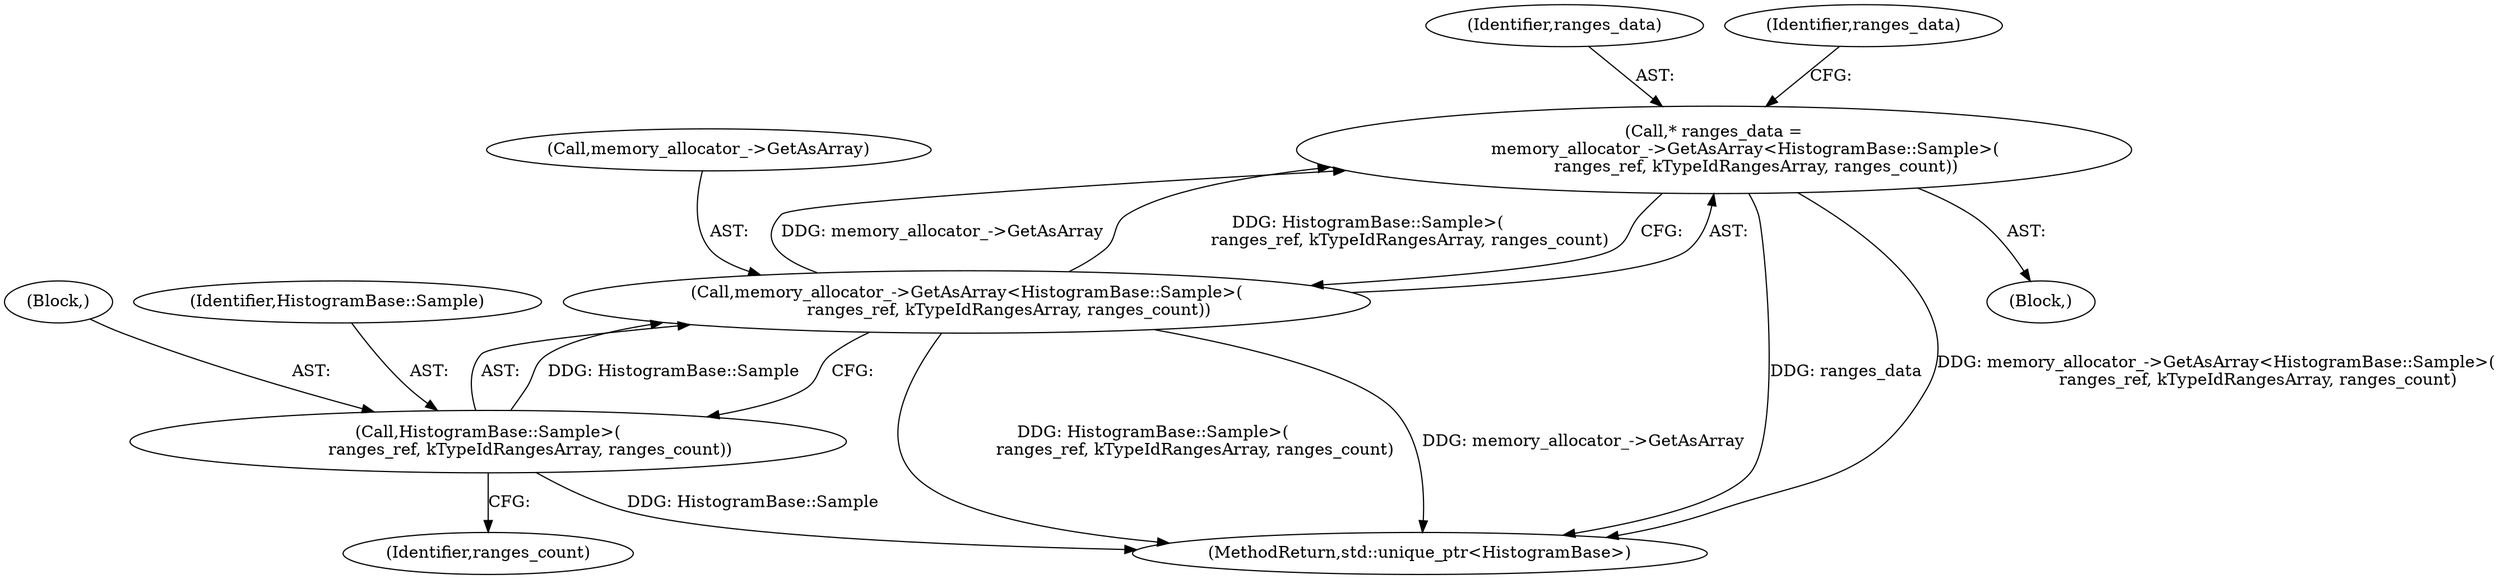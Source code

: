 digraph "0_Chrome_3f38b2253b19f9f9595f79fb92bfb5077e7b1959_0@API" {
"1000211" [label="(Call,* ranges_data =\n            memory_allocator_->GetAsArray<HistogramBase::Sample>(\n                ranges_ref, kTypeIdRangesArray, ranges_count))"];
"1000213" [label="(Call,memory_allocator_->GetAsArray<HistogramBase::Sample>(\n                ranges_ref, kTypeIdRangesArray, ranges_count))"];
"1000217" [label="(Call,HistogramBase::Sample>(\n                ranges_ref, kTypeIdRangesArray, ranges_count))"];
"1000209" [label="(Block,)"];
"1000223" [label="(Identifier,ranges_count)"];
"1000212" [label="(Identifier,ranges_data)"];
"1000213" [label="(Call,memory_allocator_->GetAsArray<HistogramBase::Sample>(\n                ranges_ref, kTypeIdRangesArray, ranges_count))"];
"1000225" [label="(Identifier,ranges_data)"];
"1000218" [label="(Identifier,HistogramBase::Sample)"];
"1000219" [label="(Block,)"];
"1000373" [label="(MethodReturn,std::unique_ptr<HistogramBase>)"];
"1000211" [label="(Call,* ranges_data =\n            memory_allocator_->GetAsArray<HistogramBase::Sample>(\n                ranges_ref, kTypeIdRangesArray, ranges_count))"];
"1000217" [label="(Call,HistogramBase::Sample>(\n                ranges_ref, kTypeIdRangesArray, ranges_count))"];
"1000214" [label="(Call,memory_allocator_->GetAsArray)"];
"1000211" -> "1000209"  [label="AST: "];
"1000211" -> "1000213"  [label="CFG: "];
"1000212" -> "1000211"  [label="AST: "];
"1000213" -> "1000211"  [label="AST: "];
"1000225" -> "1000211"  [label="CFG: "];
"1000211" -> "1000373"  [label="DDG: ranges_data"];
"1000211" -> "1000373"  [label="DDG: memory_allocator_->GetAsArray<HistogramBase::Sample>(\n                ranges_ref, kTypeIdRangesArray, ranges_count)"];
"1000213" -> "1000211"  [label="DDG: memory_allocator_->GetAsArray"];
"1000213" -> "1000211"  [label="DDG: HistogramBase::Sample>(\n                ranges_ref, kTypeIdRangesArray, ranges_count)"];
"1000213" -> "1000217"  [label="CFG: "];
"1000214" -> "1000213"  [label="AST: "];
"1000217" -> "1000213"  [label="AST: "];
"1000213" -> "1000373"  [label="DDG: HistogramBase::Sample>(\n                ranges_ref, kTypeIdRangesArray, ranges_count)"];
"1000213" -> "1000373"  [label="DDG: memory_allocator_->GetAsArray"];
"1000217" -> "1000213"  [label="DDG: HistogramBase::Sample"];
"1000217" -> "1000223"  [label="CFG: "];
"1000218" -> "1000217"  [label="AST: "];
"1000219" -> "1000217"  [label="AST: "];
"1000217" -> "1000373"  [label="DDG: HistogramBase::Sample"];
}
